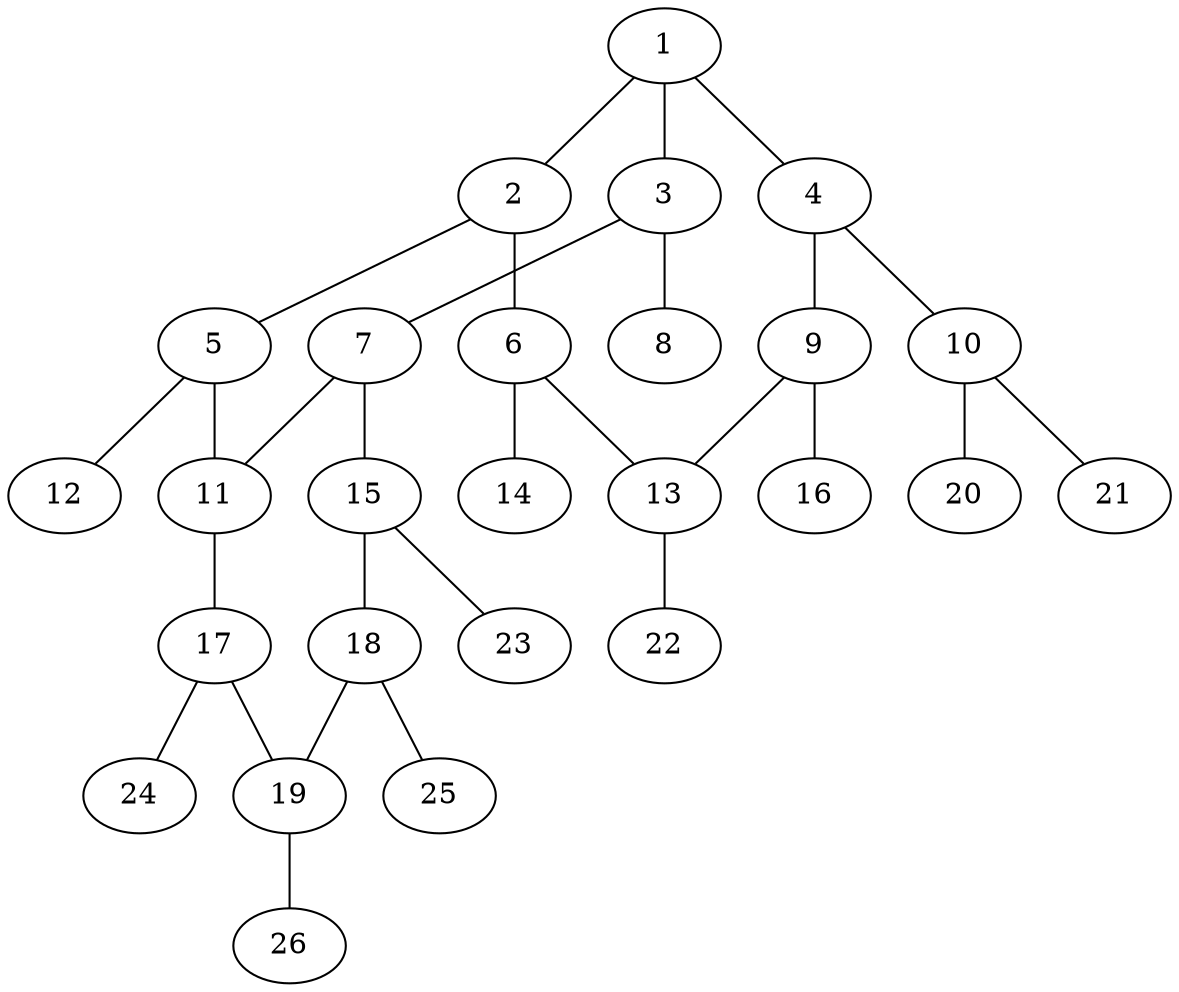 graph molecule_893 {
	1	 [chem=C];
	2	 [chem=C];
	1 -- 2	 [valence=1];
	3	 [chem=C];
	1 -- 3	 [valence=1];
	4	 [chem=C];
	1 -- 4	 [valence=2];
	5	 [chem=C];
	2 -- 5	 [valence=1];
	6	 [chem=C];
	2 -- 6	 [valence=2];
	7	 [chem=C];
	3 -- 7	 [valence=1];
	8	 [chem=O];
	3 -- 8	 [valence=2];
	9	 [chem=C];
	4 -- 9	 [valence=1];
	10	 [chem=N];
	4 -- 10	 [valence=1];
	11	 [chem=C];
	5 -- 11	 [valence=1];
	12	 [chem=O];
	5 -- 12	 [valence=2];
	13	 [chem=C];
	6 -- 13	 [valence=1];
	14	 [chem=Br];
	6 -- 14	 [valence=1];
	7 -- 11	 [valence=2];
	15	 [chem=C];
	7 -- 15	 [valence=1];
	9 -- 13	 [valence=2];
	16	 [chem=Br];
	9 -- 16	 [valence=1];
	20	 [chem=H];
	10 -- 20	 [valence=1];
	21	 [chem=H];
	10 -- 21	 [valence=1];
	17	 [chem=C];
	11 -- 17	 [valence=1];
	22	 [chem=H];
	13 -- 22	 [valence=1];
	18	 [chem=C];
	15 -- 18	 [valence=2];
	23	 [chem=H];
	15 -- 23	 [valence=1];
	19	 [chem=C];
	17 -- 19	 [valence=2];
	24	 [chem=H];
	17 -- 24	 [valence=1];
	18 -- 19	 [valence=1];
	25	 [chem=H];
	18 -- 25	 [valence=1];
	26	 [chem=H];
	19 -- 26	 [valence=1];
}
